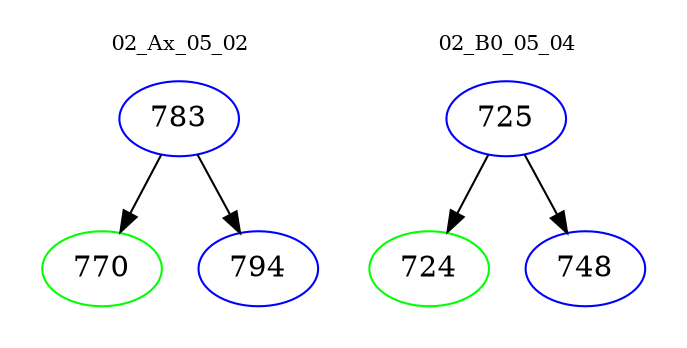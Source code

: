 digraph{
subgraph cluster_0 {
color = white
label = "02_Ax_05_02";
fontsize=10;
T0_783 [label="783", color="blue"]
T0_783 -> T0_770 [color="black"]
T0_770 [label="770", color="green"]
T0_783 -> T0_794 [color="black"]
T0_794 [label="794", color="blue"]
}
subgraph cluster_1 {
color = white
label = "02_B0_05_04";
fontsize=10;
T1_725 [label="725", color="blue"]
T1_725 -> T1_724 [color="black"]
T1_724 [label="724", color="green"]
T1_725 -> T1_748 [color="black"]
T1_748 [label="748", color="blue"]
}
}
